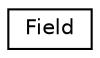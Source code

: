 digraph "Graphical Class Hierarchy"
{
 // INTERACTIVE_SVG=YES
  edge [fontname="Helvetica",fontsize="10",labelfontname="Helvetica",labelfontsize="10"];
  node [fontname="Helvetica",fontsize="10",shape=record];
  rankdir="LR";
  Node1 [label="Field",height=0.2,width=0.4,color="black", fillcolor="white", style="filled",URL="$dc/d67/class_field.html",tooltip="A filter based on field location, to be used for vision filtering. "];
}
